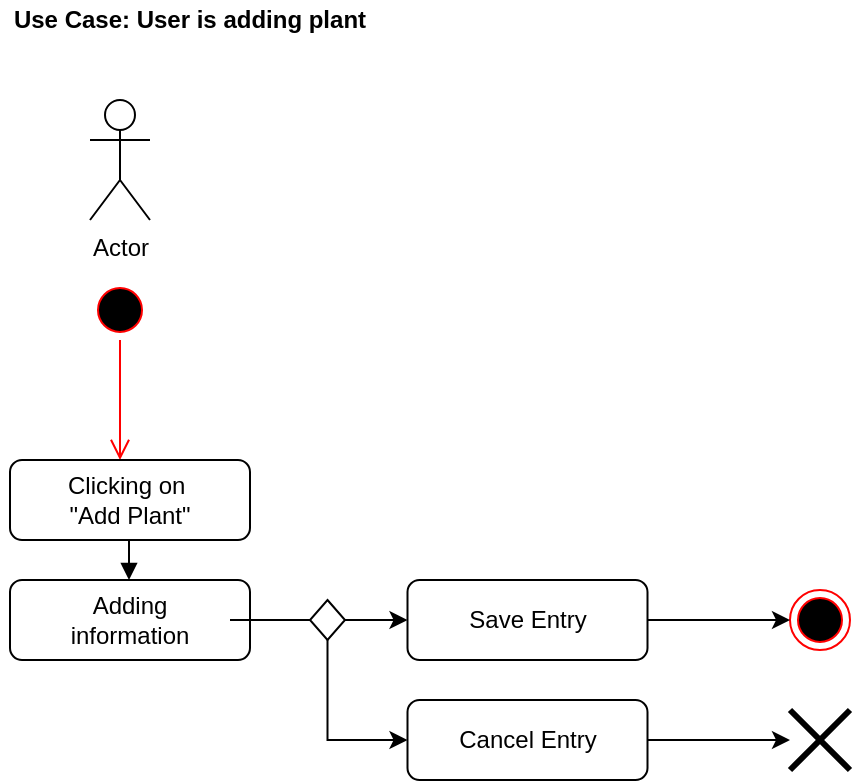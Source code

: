 <mxfile version="13.8.1" type="github"><diagram id="0_d6NX-clpHH6LAcCfUJ" name="Page-1"><mxGraphModel dx="1962" dy="1833" grid="1" gridSize="10" guides="1" tooltips="1" connect="1" arrows="1" fold="1" page="1" pageScale="1" pageWidth="827" pageHeight="1169" math="0" shadow="0"><root><mxCell id="0"/><mxCell id="1" parent="0"/><mxCell id="TX7wpD42SaaCRYd04vm7-1" value="" style="ellipse;html=1;shape=startState;fillColor=#000000;strokeColor=#ff0000;" vertex="1" parent="1"><mxGeometry x="40" y="40" width="30" height="30" as="geometry"/></mxCell><mxCell id="TX7wpD42SaaCRYd04vm7-2" value="" style="edgeStyle=orthogonalEdgeStyle;html=1;verticalAlign=bottom;endArrow=open;endSize=8;strokeColor=#ff0000;" edge="1" source="TX7wpD42SaaCRYd04vm7-1" parent="1"><mxGeometry relative="1" as="geometry"><mxPoint x="55" y="130" as="targetPoint"/></mxGeometry></mxCell><mxCell id="TX7wpD42SaaCRYd04vm7-3" value="" style="ellipse;html=1;shape=endState;fillColor=#000000;strokeColor=#ff0000;" vertex="1" parent="1"><mxGeometry x="390" y="195" width="30" height="30" as="geometry"/></mxCell><mxCell id="TX7wpD42SaaCRYd04vm7-4" value="Actor" style="shape=umlActor;verticalLabelPosition=bottom;verticalAlign=top;html=1;" vertex="1" parent="1"><mxGeometry x="40" y="-50" width="30" height="60" as="geometry"/></mxCell><mxCell id="TX7wpD42SaaCRYd04vm7-6" value="&lt;b&gt;Use Case: User is adding plant&lt;/b&gt;" style="text;html=1;strokeColor=none;fillColor=none;align=center;verticalAlign=middle;whiteSpace=wrap;rounded=0;" vertex="1" parent="1"><mxGeometry x="-5" y="-100" width="190" height="20" as="geometry"/></mxCell><mxCell id="TX7wpD42SaaCRYd04vm7-9" value="Clicking on&amp;nbsp;&lt;br&gt;&quot;Add Plant&quot;" style="shape=ext;rounded=1;html=1;whiteSpace=wrap;" vertex="1" parent="1"><mxGeometry y="130" width="120" height="40" as="geometry"/></mxCell><mxCell id="TX7wpD42SaaCRYd04vm7-12" value="Adding&lt;br&gt;information" style="shape=ext;rounded=1;html=1;whiteSpace=wrap;" vertex="1" parent="1"><mxGeometry y="190" width="120" height="40" as="geometry"/></mxCell><mxCell id="TX7wpD42SaaCRYd04vm7-36" value="" style="edgeStyle=orthogonalEdgeStyle;rounded=0;orthogonalLoop=1;jettySize=auto;html=1;" edge="1" parent="1" source="TX7wpD42SaaCRYd04vm7-16" target="TX7wpD42SaaCRYd04vm7-33"><mxGeometry relative="1" as="geometry"/></mxCell><mxCell id="TX7wpD42SaaCRYd04vm7-16" value="Cancel Entry" style="shape=ext;rounded=1;html=1;whiteSpace=wrap;" vertex="1" parent="1"><mxGeometry x="198.75" y="250" width="120" height="40" as="geometry"/></mxCell><mxCell id="TX7wpD42SaaCRYd04vm7-35" style="edgeStyle=orthogonalEdgeStyle;rounded=0;orthogonalLoop=1;jettySize=auto;html=1;exitX=1;exitY=0.5;exitDx=0;exitDy=0;entryX=0;entryY=0.5;entryDx=0;entryDy=0;" edge="1" parent="1" source="TX7wpD42SaaCRYd04vm7-17" target="TX7wpD42SaaCRYd04vm7-3"><mxGeometry relative="1" as="geometry"/></mxCell><mxCell id="TX7wpD42SaaCRYd04vm7-17" value="Save Entry" style="shape=ext;rounded=1;html=1;whiteSpace=wrap;" vertex="1" parent="1"><mxGeometry x="198.75" y="190" width="120" height="40" as="geometry"/></mxCell><mxCell id="TX7wpD42SaaCRYd04vm7-22" value="" style="edgeStyle=orthogonalEdgeStyle;rounded=0;orthogonalLoop=1;jettySize=auto;html=1;" edge="1" parent="1" source="TX7wpD42SaaCRYd04vm7-19" target="TX7wpD42SaaCRYd04vm7-17"><mxGeometry relative="1" as="geometry"/></mxCell><mxCell id="TX7wpD42SaaCRYd04vm7-28" style="edgeStyle=orthogonalEdgeStyle;rounded=0;orthogonalLoop=1;jettySize=auto;html=1;entryX=0;entryY=0.5;entryDx=0;entryDy=0;" edge="1" parent="1" source="TX7wpD42SaaCRYd04vm7-19" target="TX7wpD42SaaCRYd04vm7-16"><mxGeometry relative="1" as="geometry"><mxPoint x="160" y="360" as="targetPoint"/><Array as="points"><mxPoint x="159" y="270"/></Array></mxGeometry></mxCell><mxCell id="TX7wpD42SaaCRYd04vm7-19" value="" style="rhombus;whiteSpace=wrap;html=1;" vertex="1" parent="1"><mxGeometry x="150" y="200" width="17.5" height="20" as="geometry"/></mxCell><mxCell id="TX7wpD42SaaCRYd04vm7-20" value="" style="html=1;verticalAlign=bottom;endArrow=block;" edge="1" parent="1"><mxGeometry width="80" relative="1" as="geometry"><mxPoint x="59.5" y="170" as="sourcePoint"/><mxPoint x="59.5" y="190" as="targetPoint"/></mxGeometry></mxCell><mxCell id="TX7wpD42SaaCRYd04vm7-26" value="" style="line;strokeWidth=1;fillColor=none;align=left;verticalAlign=middle;spacingTop=-1;spacingLeft=3;spacingRight=3;rotatable=0;labelPosition=right;points=[];portConstraint=eastwest;" vertex="1" parent="1"><mxGeometry x="110" y="206" width="40" height="8" as="geometry"/></mxCell><mxCell id="TX7wpD42SaaCRYd04vm7-33" value="" style="shape=umlDestroy;whiteSpace=wrap;html=1;strokeWidth=3;" vertex="1" parent="1"><mxGeometry x="390" y="255" width="30" height="30" as="geometry"/></mxCell></root></mxGraphModel></diagram></mxfile>